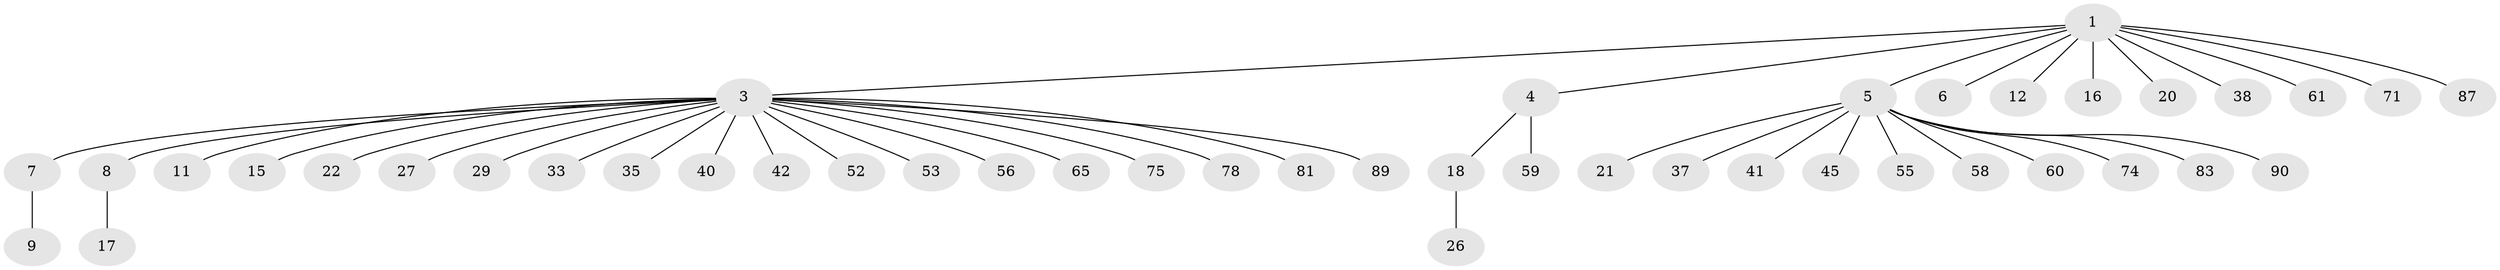 // original degree distribution, {7: 0.010869565217391304, 9: 0.010869565217391304, 20: 0.010869565217391304, 3: 0.10869565217391304, 10: 0.010869565217391304, 1: 0.6413043478260869, 2: 0.17391304347826086, 4: 0.010869565217391304, 6: 0.010869565217391304, 5: 0.010869565217391304}
// Generated by graph-tools (version 1.1) at 2025/14/03/09/25 04:14:28]
// undirected, 46 vertices, 45 edges
graph export_dot {
graph [start="1"]
  node [color=gray90,style=filled];
  1 [super="+2+19+82+14"];
  3;
  4;
  5 [super="+24+10+49"];
  6;
  7;
  8 [super="+50+67"];
  9 [super="+28+13"];
  11 [super="+34"];
  12 [super="+23"];
  15 [super="+36"];
  16 [super="+30"];
  17;
  18 [super="+31"];
  20 [super="+46+39"];
  21;
  22 [super="+57+32"];
  26 [super="+44"];
  27;
  29 [super="+70+68"];
  33 [super="+91"];
  35;
  37;
  38;
  40 [super="+92"];
  41;
  42;
  45;
  52 [super="+84"];
  53;
  55;
  56 [super="+63"];
  58 [super="+85+77"];
  59;
  60;
  61;
  65;
  71;
  74;
  75;
  78;
  81;
  83;
  87;
  89;
  90;
  1 -- 4;
  1 -- 5;
  1 -- 20;
  1 -- 3;
  1 -- 38;
  1 -- 6;
  1 -- 71;
  1 -- 12;
  1 -- 16;
  1 -- 87;
  1 -- 61;
  3 -- 7;
  3 -- 8;
  3 -- 11;
  3 -- 15;
  3 -- 22;
  3 -- 27;
  3 -- 29;
  3 -- 33;
  3 -- 35;
  3 -- 40;
  3 -- 42;
  3 -- 52;
  3 -- 53;
  3 -- 56;
  3 -- 65;
  3 -- 75;
  3 -- 78;
  3 -- 81;
  3 -- 89;
  4 -- 18;
  4 -- 59;
  5 -- 21;
  5 -- 37;
  5 -- 41;
  5 -- 45;
  5 -- 55;
  5 -- 83;
  5 -- 90;
  5 -- 74;
  5 -- 58;
  5 -- 60;
  7 -- 9;
  8 -- 17;
  18 -- 26;
}
